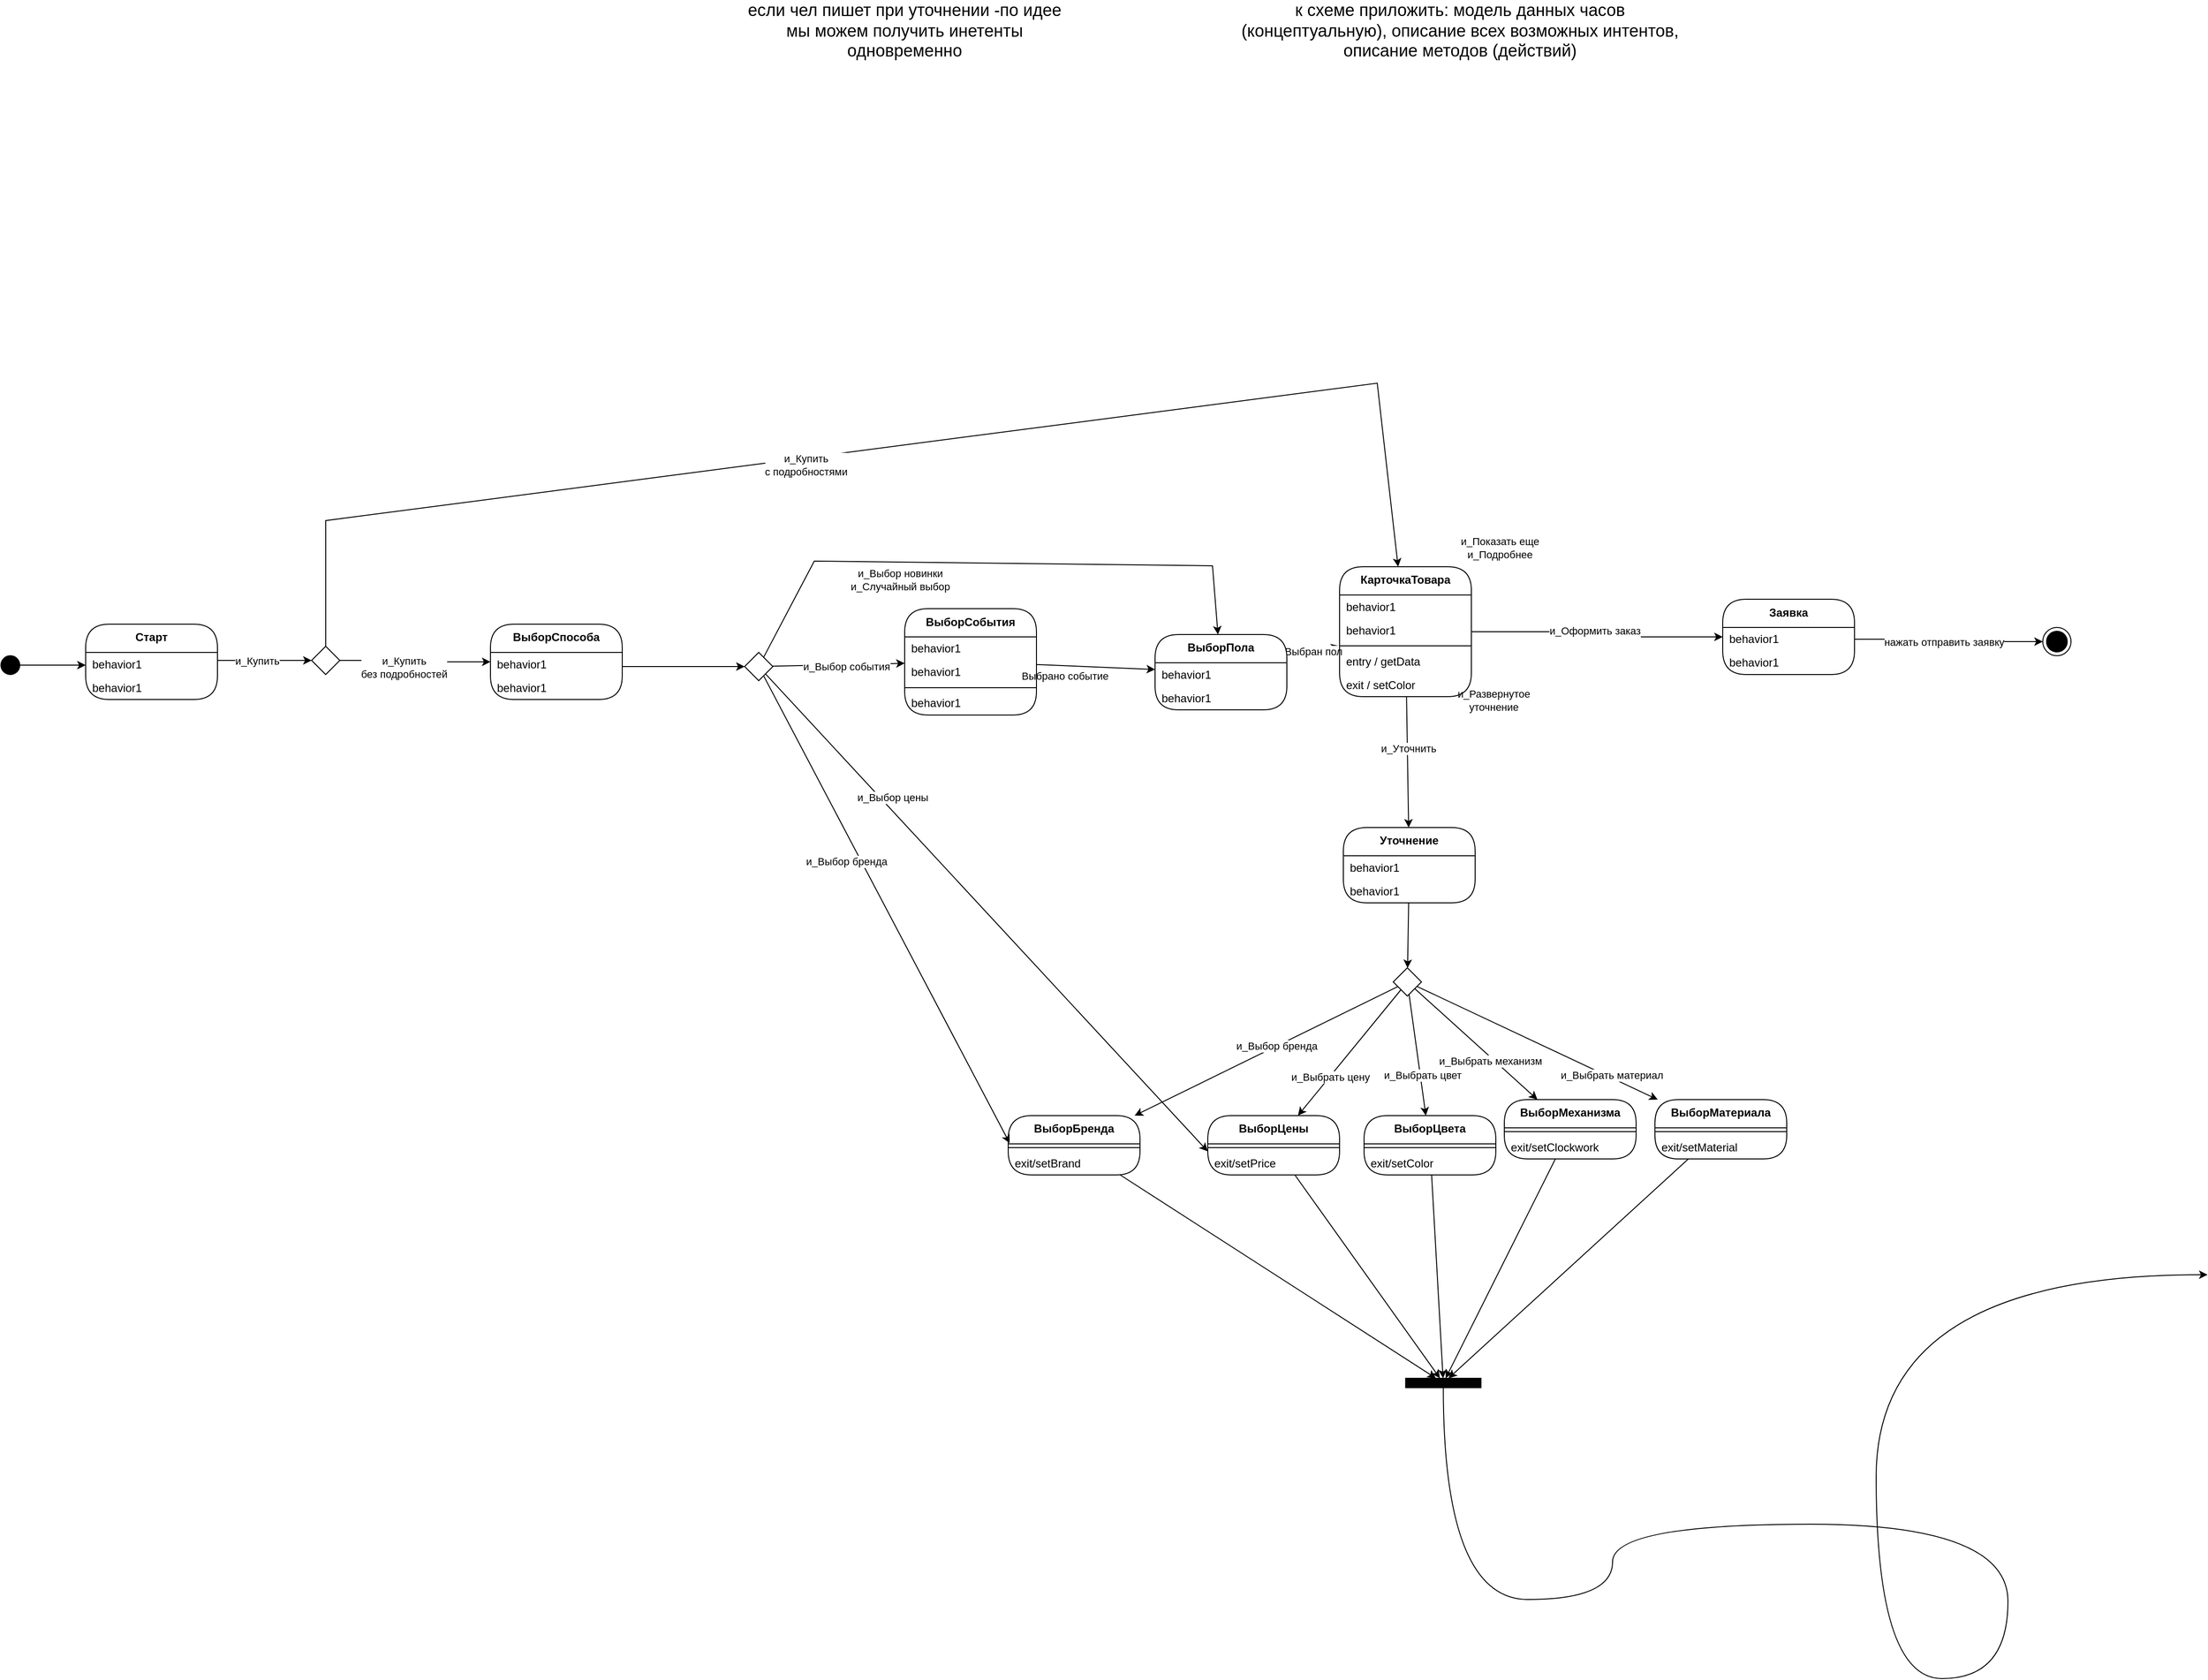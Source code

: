 <mxfile version="22.1.0" type="github" pages="2">
  <diagram name="Page-1" id="c4acf3e9-155e-7222-9cf6-157b1a14988f">
    <mxGraphModel dx="3325" dy="1811" grid="0" gridSize="10" guides="1" tooltips="1" connect="1" arrows="1" fold="1" page="0" pageScale="1" pageWidth="850" pageHeight="1100" background="none" math="0" shadow="0">
      <root>
        <mxCell id="0" />
        <mxCell id="1" parent="0" />
        <mxCell id="SWCbF4250IS1tGv3gK87-6" style="rounded=0;orthogonalLoop=1;jettySize=auto;html=1;edgeStyle=elbowEdgeStyle;elbow=vertical;" parent="1" source="T_VBmHh6CQnNHwD42FFN-5" target="FL9K62EaHGy_0KdFEDnW-7" edge="1">
          <mxGeometry relative="1" as="geometry">
            <mxPoint x="-170" y="332.5" as="sourcePoint" />
            <mxPoint x="-118.765" y="332.26" as="targetPoint" />
          </mxGeometry>
        </mxCell>
        <mxCell id="FL9K62EaHGy_0KdFEDnW-38" value="и_Купить" style="edgeLabel;html=1;align=center;verticalAlign=middle;resizable=0;points=[];" vertex="1" connectable="0" parent="SWCbF4250IS1tGv3gK87-6">
          <mxGeometry x="-0.467" relative="1" as="geometry">
            <mxPoint x="15" as="offset" />
          </mxGeometry>
        </mxCell>
        <mxCell id="T_VBmHh6CQnNHwD42FFN-5" value="&lt;b&gt;Старт&lt;/b&gt;" style="swimlane;fontStyle=0;align=center;verticalAlign=top;childLayout=stackLayout;horizontal=1;startSize=30;horizontalStack=0;resizeParent=1;resizeParentMax=0;resizeLast=0;collapsible=0;marginBottom=0;html=1;rounded=1;absoluteArcSize=1;arcSize=50;whiteSpace=wrap;" parent="1" vertex="1">
          <mxGeometry x="-790" y="520" width="140" height="80" as="geometry" />
        </mxCell>
        <mxCell id="T_VBmHh6CQnNHwD42FFN-9" value="behavior1" style="fillColor=none;strokeColor=none;align=left;verticalAlign=middle;spacingLeft=5;whiteSpace=wrap;html=1;" parent="T_VBmHh6CQnNHwD42FFN-5" vertex="1">
          <mxGeometry y="30" width="140" height="25" as="geometry" />
        </mxCell>
        <mxCell id="T_VBmHh6CQnNHwD42FFN-12" value="behavior1" style="fillColor=none;strokeColor=none;align=left;verticalAlign=middle;spacingLeft=5;whiteSpace=wrap;html=1;" parent="T_VBmHh6CQnNHwD42FFN-5" vertex="1">
          <mxGeometry y="55" width="140" height="25" as="geometry" />
        </mxCell>
        <mxCell id="FL9K62EaHGy_0KdFEDnW-3" style="edgeStyle=elbowEdgeStyle;rounded=0;orthogonalLoop=1;jettySize=auto;html=1;elbow=vertical;" edge="1" parent="1" source="FL9K62EaHGy_0KdFEDnW-1" target="T_VBmHh6CQnNHwD42FFN-5">
          <mxGeometry relative="1" as="geometry" />
        </mxCell>
        <mxCell id="FL9K62EaHGy_0KdFEDnW-1" value="" style="ellipse;whiteSpace=wrap;html=1;fillColor=#000000;" vertex="1" parent="1">
          <mxGeometry x="-880" y="553.5" width="20" height="20" as="geometry" />
        </mxCell>
        <mxCell id="FL9K62EaHGy_0KdFEDnW-7" value="" style="rhombus;whiteSpace=wrap;html=1;" vertex="1" parent="1">
          <mxGeometry x="-550" y="543.5" width="30" height="30" as="geometry" />
        </mxCell>
        <mxCell id="FL9K62EaHGy_0KdFEDnW-8" value="ВыборСпособа" style="swimlane;fontStyle=1;align=center;verticalAlign=top;childLayout=stackLayout;horizontal=1;startSize=30;horizontalStack=0;resizeParent=1;resizeParentMax=0;resizeLast=0;collapsible=0;marginBottom=0;html=1;rounded=1;absoluteArcSize=1;arcSize=50;whiteSpace=wrap;" vertex="1" parent="1">
          <mxGeometry x="-360" y="520" width="140" height="80" as="geometry" />
        </mxCell>
        <mxCell id="FL9K62EaHGy_0KdFEDnW-9" value="behavior1" style="fillColor=none;strokeColor=none;align=left;verticalAlign=middle;spacingLeft=5;whiteSpace=wrap;html=1;" vertex="1" parent="FL9K62EaHGy_0KdFEDnW-8">
          <mxGeometry y="30" width="140" height="25" as="geometry" />
        </mxCell>
        <mxCell id="FL9K62EaHGy_0KdFEDnW-10" value="behavior1" style="fillColor=none;strokeColor=none;align=left;verticalAlign=middle;spacingLeft=5;whiteSpace=wrap;html=1;" vertex="1" parent="FL9K62EaHGy_0KdFEDnW-8">
          <mxGeometry y="55" width="140" height="25" as="geometry" />
        </mxCell>
        <mxCell id="FL9K62EaHGy_0KdFEDnW-11" style="rounded=0;orthogonalLoop=1;jettySize=auto;html=1;elbow=horizontal;edgeStyle=elbowEdgeStyle;" edge="1" parent="1" source="FL9K62EaHGy_0KdFEDnW-7" target="FL9K62EaHGy_0KdFEDnW-8">
          <mxGeometry relative="1" as="geometry">
            <mxPoint x="-40" y="339.62" as="sourcePoint" />
            <mxPoint x="50" y="339.62" as="targetPoint" />
          </mxGeometry>
        </mxCell>
        <mxCell id="FL9K62EaHGy_0KdFEDnW-41" value="и_Купить&lt;br&gt;без подробностей" style="edgeLabel;html=1;align=center;verticalAlign=middle;resizable=0;points=[];" vertex="1" connectable="0" parent="FL9K62EaHGy_0KdFEDnW-11">
          <mxGeometry x="-0.509" y="-1" relative="1" as="geometry">
            <mxPoint x="28" y="6" as="offset" />
          </mxGeometry>
        </mxCell>
        <mxCell id="q2HMm7o0KwLSOO0PUDpN-3" style="rounded=0;orthogonalLoop=1;jettySize=auto;html=1;" edge="1" parent="1" source="FL9K62EaHGy_0KdFEDnW-13" target="FL9K62EaHGy_0KdFEDnW-17">
          <mxGeometry relative="1" as="geometry" />
        </mxCell>
        <mxCell id="q2HMm7o0KwLSOO0PUDpN-7" value="Выбрано событие" style="edgeLabel;html=1;align=center;verticalAlign=middle;resizable=0;points=[];" vertex="1" connectable="0" parent="q2HMm7o0KwLSOO0PUDpN-3">
          <mxGeometry x="-0.575" y="4" relative="1" as="geometry">
            <mxPoint x="3" y="15" as="offset" />
          </mxGeometry>
        </mxCell>
        <mxCell id="FL9K62EaHGy_0KdFEDnW-13" value="ВыборСобытия" style="swimlane;fontStyle=1;align=center;verticalAlign=top;childLayout=stackLayout;horizontal=1;startSize=30;horizontalStack=0;resizeParent=1;resizeParentMax=0;resizeLast=0;collapsible=0;marginBottom=0;html=1;rounded=1;absoluteArcSize=1;arcSize=50;whiteSpace=wrap;" vertex="1" parent="1">
          <mxGeometry x="80" y="503.5" width="140" height="113" as="geometry" />
        </mxCell>
        <mxCell id="FL9K62EaHGy_0KdFEDnW-14" value="behavior1" style="fillColor=none;strokeColor=none;align=left;verticalAlign=middle;spacingLeft=5;whiteSpace=wrap;html=1;" vertex="1" parent="FL9K62EaHGy_0KdFEDnW-13">
          <mxGeometry y="30" width="140" height="25" as="geometry" />
        </mxCell>
        <mxCell id="FL9K62EaHGy_0KdFEDnW-15" value="behavior1" style="fillColor=none;strokeColor=none;align=left;verticalAlign=middle;spacingLeft=5;whiteSpace=wrap;html=1;" vertex="1" parent="FL9K62EaHGy_0KdFEDnW-13">
          <mxGeometry y="55" width="140" height="25" as="geometry" />
        </mxCell>
        <mxCell id="eSUh50LeGdBLvh848-gK-1" value="" style="line;strokeWidth=1;fillColor=none;align=left;verticalAlign=middle;spacingTop=-1;spacingLeft=3;spacingRight=3;rotatable=0;labelPosition=right;points=[];portConstraint=eastwest;" vertex="1" parent="FL9K62EaHGy_0KdFEDnW-13">
          <mxGeometry y="80" width="140" height="8" as="geometry" />
        </mxCell>
        <mxCell id="eSUh50LeGdBLvh848-gK-2" value="behavior1" style="fillColor=none;strokeColor=none;align=left;verticalAlign=middle;spacingLeft=5;whiteSpace=wrap;html=1;" vertex="1" parent="FL9K62EaHGy_0KdFEDnW-13">
          <mxGeometry y="88" width="140" height="25" as="geometry" />
        </mxCell>
        <mxCell id="FL9K62EaHGy_0KdFEDnW-58" style="rounded=0;orthogonalLoop=1;jettySize=auto;html=1;" edge="1" parent="1" source="FL9K62EaHGy_0KdFEDnW-17" target="FL9K62EaHGy_0KdFEDnW-20">
          <mxGeometry relative="1" as="geometry" />
        </mxCell>
        <mxCell id="ffJ6PwLNoABF6Ka8uKUp-25" value="Выбран пол" style="edgeLabel;html=1;align=center;verticalAlign=middle;resizable=0;points=[];" vertex="1" connectable="0" parent="FL9K62EaHGy_0KdFEDnW-58">
          <mxGeometry y="1" relative="1" as="geometry">
            <mxPoint as="offset" />
          </mxGeometry>
        </mxCell>
        <mxCell id="FL9K62EaHGy_0KdFEDnW-17" value="ВыборПола" style="swimlane;fontStyle=1;align=center;verticalAlign=top;childLayout=stackLayout;horizontal=1;startSize=30;horizontalStack=0;resizeParent=1;resizeParentMax=0;resizeLast=0;collapsible=0;marginBottom=0;html=1;rounded=1;absoluteArcSize=1;arcSize=50;whiteSpace=wrap;" vertex="1" parent="1">
          <mxGeometry x="346" y="531" width="140" height="80" as="geometry" />
        </mxCell>
        <mxCell id="FL9K62EaHGy_0KdFEDnW-18" value="behavior1" style="fillColor=none;strokeColor=none;align=left;verticalAlign=middle;spacingLeft=5;whiteSpace=wrap;html=1;" vertex="1" parent="FL9K62EaHGy_0KdFEDnW-17">
          <mxGeometry y="30" width="140" height="25" as="geometry" />
        </mxCell>
        <mxCell id="FL9K62EaHGy_0KdFEDnW-19" value="behavior1" style="fillColor=none;strokeColor=none;align=left;verticalAlign=middle;spacingLeft=5;whiteSpace=wrap;html=1;" vertex="1" parent="FL9K62EaHGy_0KdFEDnW-17">
          <mxGeometry y="55" width="140" height="25" as="geometry" />
        </mxCell>
        <mxCell id="FL9K62EaHGy_0KdFEDnW-61" style="edgeStyle=orthogonalEdgeStyle;rounded=0;orthogonalLoop=1;jettySize=auto;html=1;" edge="1" parent="1" source="FL9K62EaHGy_0KdFEDnW-20" target="FL9K62EaHGy_0KdFEDnW-23">
          <mxGeometry relative="1" as="geometry" />
        </mxCell>
        <mxCell id="q2HMm7o0KwLSOO0PUDpN-8" value="и_Оформить заказ" style="edgeLabel;html=1;align=center;verticalAlign=middle;resizable=0;points=[];" vertex="1" connectable="0" parent="FL9K62EaHGy_0KdFEDnW-61">
          <mxGeometry x="-0.04" y="1" relative="1" as="geometry">
            <mxPoint as="offset" />
          </mxGeometry>
        </mxCell>
        <mxCell id="FL9K62EaHGy_0KdFEDnW-62" style="rounded=0;orthogonalLoop=1;jettySize=auto;html=1;" edge="1" parent="1" source="FL9K62EaHGy_0KdFEDnW-20" target="FL9K62EaHGy_0KdFEDnW-26">
          <mxGeometry relative="1" as="geometry" />
        </mxCell>
        <mxCell id="FL9K62EaHGy_0KdFEDnW-63" value="и_Уточнить" style="edgeLabel;html=1;align=center;verticalAlign=middle;resizable=0;points=[];" vertex="1" connectable="0" parent="FL9K62EaHGy_0KdFEDnW-62">
          <mxGeometry x="-0.209" y="1" relative="1" as="geometry">
            <mxPoint as="offset" />
          </mxGeometry>
        </mxCell>
        <mxCell id="FL9K62EaHGy_0KdFEDnW-23" value="Заявка" style="swimlane;fontStyle=1;align=center;verticalAlign=top;childLayout=stackLayout;horizontal=1;startSize=30;horizontalStack=0;resizeParent=1;resizeParentMax=0;resizeLast=0;collapsible=0;marginBottom=0;html=1;rounded=1;absoluteArcSize=1;arcSize=50;whiteSpace=wrap;" vertex="1" parent="1">
          <mxGeometry x="949" y="493.5" width="140" height="80" as="geometry" />
        </mxCell>
        <mxCell id="FL9K62EaHGy_0KdFEDnW-24" value="behavior1" style="fillColor=none;strokeColor=none;align=left;verticalAlign=middle;spacingLeft=5;whiteSpace=wrap;html=1;" vertex="1" parent="FL9K62EaHGy_0KdFEDnW-23">
          <mxGeometry y="30" width="140" height="25" as="geometry" />
        </mxCell>
        <mxCell id="FL9K62EaHGy_0KdFEDnW-25" value="behavior1" style="fillColor=none;strokeColor=none;align=left;verticalAlign=middle;spacingLeft=5;whiteSpace=wrap;html=1;" vertex="1" parent="FL9K62EaHGy_0KdFEDnW-23">
          <mxGeometry y="55" width="140" height="25" as="geometry" />
        </mxCell>
        <mxCell id="FL9K62EaHGy_0KdFEDnW-68" style="rounded=0;orthogonalLoop=1;jettySize=auto;html=1;" edge="1" parent="1" source="FL9K62EaHGy_0KdFEDnW-26" target="FL9K62EaHGy_0KdFEDnW-67">
          <mxGeometry relative="1" as="geometry" />
        </mxCell>
        <mxCell id="q2HMm7o0KwLSOO0PUDpN-14" style="rounded=0;orthogonalLoop=1;jettySize=auto;html=1;" edge="1" parent="1" source="FL9K62EaHGy_0KdFEDnW-30" target="ffJ6PwLNoABF6Ka8uKUp-5">
          <mxGeometry relative="1" as="geometry" />
        </mxCell>
        <mxCell id="FL9K62EaHGy_0KdFEDnW-30" value="ВыборБренда" style="swimlane;fontStyle=1;align=center;verticalAlign=top;childLayout=stackLayout;horizontal=1;startSize=30;horizontalStack=0;resizeParent=1;resizeParentMax=0;resizeLast=0;collapsible=0;marginBottom=0;html=1;rounded=1;absoluteArcSize=1;arcSize=50;whiteSpace=wrap;" vertex="1" parent="1">
          <mxGeometry x="190" y="1042" width="140" height="63" as="geometry" />
        </mxCell>
        <mxCell id="ffJ6PwLNoABF6Ka8uKUp-10" value="" style="line;strokeWidth=1;fillColor=none;align=left;verticalAlign=middle;spacingTop=-1;spacingLeft=3;spacingRight=3;rotatable=0;labelPosition=right;points=[];portConstraint=eastwest;" vertex="1" parent="FL9K62EaHGy_0KdFEDnW-30">
          <mxGeometry y="30" width="140" height="8" as="geometry" />
        </mxCell>
        <mxCell id="ffJ6PwLNoABF6Ka8uKUp-11" value="exit/setBrand" style="fillColor=none;strokeColor=none;align=left;verticalAlign=middle;spacingLeft=5;whiteSpace=wrap;html=1;" vertex="1" parent="FL9K62EaHGy_0KdFEDnW-30">
          <mxGeometry y="38" width="140" height="25" as="geometry" />
        </mxCell>
        <mxCell id="FL9K62EaHGy_0KdFEDnW-35" value="ВыборМеханизма" style="swimlane;fontStyle=1;align=center;verticalAlign=top;childLayout=stackLayout;horizontal=1;startSize=30;horizontalStack=0;resizeParent=1;resizeParentMax=0;resizeLast=0;collapsible=0;marginBottom=0;html=1;rounded=1;absoluteArcSize=1;arcSize=50;whiteSpace=wrap;" vertex="1" parent="1">
          <mxGeometry x="717" y="1025" width="140" height="63" as="geometry" />
        </mxCell>
        <mxCell id="ffJ6PwLNoABF6Ka8uKUp-16" value="" style="line;strokeWidth=1;fillColor=none;align=left;verticalAlign=middle;spacingTop=-1;spacingLeft=3;spacingRight=3;rotatable=0;labelPosition=right;points=[];portConstraint=eastwest;" vertex="1" parent="FL9K62EaHGy_0KdFEDnW-35">
          <mxGeometry y="30" width="140" height="8" as="geometry" />
        </mxCell>
        <mxCell id="ffJ6PwLNoABF6Ka8uKUp-17" value="exit/setСlockwork" style="fillColor=none;strokeColor=none;align=left;verticalAlign=middle;spacingLeft=5;whiteSpace=wrap;html=1;" vertex="1" parent="FL9K62EaHGy_0KdFEDnW-35">
          <mxGeometry y="38" width="140" height="25" as="geometry" />
        </mxCell>
        <mxCell id="FL9K62EaHGy_0KdFEDnW-36" value="ВыборМатериала" style="swimlane;fontStyle=1;align=center;verticalAlign=top;childLayout=stackLayout;horizontal=1;startSize=30;horizontalStack=0;resizeParent=1;resizeParentMax=0;resizeLast=0;collapsible=0;marginBottom=0;html=1;rounded=1;absoluteArcSize=1;arcSize=50;whiteSpace=wrap;" vertex="1" parent="1">
          <mxGeometry x="877" y="1025" width="140" height="63" as="geometry" />
        </mxCell>
        <mxCell id="ffJ6PwLNoABF6Ka8uKUp-18" value="" style="line;strokeWidth=1;fillColor=none;align=left;verticalAlign=middle;spacingTop=-1;spacingLeft=3;spacingRight=3;rotatable=0;labelPosition=right;points=[];portConstraint=eastwest;" vertex="1" parent="FL9K62EaHGy_0KdFEDnW-36">
          <mxGeometry y="30" width="140" height="8" as="geometry" />
        </mxCell>
        <mxCell id="ffJ6PwLNoABF6Ka8uKUp-19" value="exit/setMaterial" style="fillColor=none;strokeColor=none;align=left;verticalAlign=middle;spacingLeft=5;whiteSpace=wrap;html=1;" vertex="1" parent="FL9K62EaHGy_0KdFEDnW-36">
          <mxGeometry y="38" width="140" height="25" as="geometry" />
        </mxCell>
        <mxCell id="FL9K62EaHGy_0KdFEDnW-39" style="rounded=0;orthogonalLoop=1;jettySize=auto;html=1;elbow=vertical;" edge="1" parent="1" source="FL9K62EaHGy_0KdFEDnW-7" target="FL9K62EaHGy_0KdFEDnW-20">
          <mxGeometry relative="1" as="geometry">
            <mxPoint x="20" y="430" as="sourcePoint" />
            <mxPoint x="20" y="470" as="targetPoint" />
            <Array as="points">
              <mxPoint x="-535" y="410" />
              <mxPoint x="582" y="264" />
            </Array>
          </mxGeometry>
        </mxCell>
        <mxCell id="FL9K62EaHGy_0KdFEDnW-40" value="и_Купить&lt;br&gt;с подробностями" style="edgeLabel;html=1;align=center;verticalAlign=middle;resizable=0;points=[];" vertex="1" connectable="0" parent="FL9K62EaHGy_0KdFEDnW-39">
          <mxGeometry x="-0.162" y="1" relative="1" as="geometry">
            <mxPoint x="37" y="3" as="offset" />
          </mxGeometry>
        </mxCell>
        <mxCell id="FL9K62EaHGy_0KdFEDnW-42" style="edgeStyle=elbowEdgeStyle;rounded=0;orthogonalLoop=1;jettySize=auto;html=1;elbow=vertical;" edge="1" parent="1" source="FL9K62EaHGy_0KdFEDnW-8" target="FL9K62EaHGy_0KdFEDnW-46">
          <mxGeometry relative="1" as="geometry">
            <mxPoint x="9.34" y="643.86" as="targetPoint" />
          </mxGeometry>
        </mxCell>
        <mxCell id="FL9K62EaHGy_0KdFEDnW-46" value="" style="rhombus;whiteSpace=wrap;html=1;" vertex="1" parent="1">
          <mxGeometry x="-90" y="550" width="30" height="30" as="geometry" />
        </mxCell>
        <mxCell id="FL9K62EaHGy_0KdFEDnW-47" style="rounded=0;orthogonalLoop=1;jettySize=auto;html=1;elbow=horizontal;" edge="1" parent="1" source="FL9K62EaHGy_0KdFEDnW-46" target="FL9K62EaHGy_0KdFEDnW-13">
          <mxGeometry relative="1" as="geometry">
            <mxPoint x="305" y="482.03" as="sourcePoint" />
            <mxPoint x="305" y="470.003" as="targetPoint" />
          </mxGeometry>
        </mxCell>
        <mxCell id="FL9K62EaHGy_0KdFEDnW-48" value="и_Выбор события" style="edgeLabel;html=1;align=center;verticalAlign=middle;resizable=0;points=[];" vertex="1" connectable="0" parent="FL9K62EaHGy_0KdFEDnW-47">
          <mxGeometry x="-0.509" y="-1" relative="1" as="geometry">
            <mxPoint x="44" as="offset" />
          </mxGeometry>
        </mxCell>
        <mxCell id="FL9K62EaHGy_0KdFEDnW-51" style="rounded=0;orthogonalLoop=1;jettySize=auto;html=1;elbow=horizontal;entryX=0.011;entryY=-0.096;entryDx=0;entryDy=0;entryPerimeter=0;" edge="1" parent="1" source="FL9K62EaHGy_0KdFEDnW-46" target="ffJ6PwLNoABF6Ka8uKUp-10">
          <mxGeometry relative="1" as="geometry">
            <mxPoint x="10" y="660" as="sourcePoint" />
            <mxPoint x="-110" y="810" as="targetPoint" />
          </mxGeometry>
        </mxCell>
        <mxCell id="FL9K62EaHGy_0KdFEDnW-52" value="и_Выбор бренда" style="edgeLabel;html=1;align=center;verticalAlign=middle;resizable=0;points=[];" vertex="1" connectable="0" parent="FL9K62EaHGy_0KdFEDnW-51">
          <mxGeometry x="-0.509" y="-1" relative="1" as="geometry">
            <mxPoint x="24" y="75" as="offset" />
          </mxGeometry>
        </mxCell>
        <mxCell id="FL9K62EaHGy_0KdFEDnW-53" style="rounded=0;orthogonalLoop=1;jettySize=auto;html=1;elbow=horizontal;entryX=0;entryY=0;entryDx=0;entryDy=0;" edge="1" parent="1" source="FL9K62EaHGy_0KdFEDnW-46" target="ffJ6PwLNoABF6Ka8uKUp-15">
          <mxGeometry relative="1" as="geometry">
            <mxPoint x="111" y="614.5" as="sourcePoint" />
            <mxPoint x="160" y="820" as="targetPoint" />
          </mxGeometry>
        </mxCell>
        <mxCell id="FL9K62EaHGy_0KdFEDnW-54" value="и_Выбор цены" style="edgeLabel;html=1;align=center;verticalAlign=middle;resizable=0;points=[];" vertex="1" connectable="0" parent="FL9K62EaHGy_0KdFEDnW-53">
          <mxGeometry x="-0.509" y="-1" relative="1" as="geometry">
            <mxPoint x="20" y="6" as="offset" />
          </mxGeometry>
        </mxCell>
        <mxCell id="FL9K62EaHGy_0KdFEDnW-55" style="rounded=0;orthogonalLoop=1;jettySize=auto;html=1;elbow=horizontal;" edge="1" parent="1" source="FL9K62EaHGy_0KdFEDnW-46" target="FL9K62EaHGy_0KdFEDnW-17">
          <mxGeometry relative="1" as="geometry">
            <mxPoint x="121" y="624.5" as="sourcePoint" />
            <mxPoint x="-90" y="860" as="targetPoint" />
            <Array as="points">
              <mxPoint x="-16" y="453" />
              <mxPoint x="407" y="458" />
            </Array>
          </mxGeometry>
        </mxCell>
        <mxCell id="FL9K62EaHGy_0KdFEDnW-56" value="и_Выбор новинки&lt;br&gt;и_Случайный выбор" style="edgeLabel;html=1;align=center;verticalAlign=middle;resizable=0;points=[];" vertex="1" connectable="0" parent="FL9K62EaHGy_0KdFEDnW-55">
          <mxGeometry x="-0.509" y="-1" relative="1" as="geometry">
            <mxPoint x="56" y="18" as="offset" />
          </mxGeometry>
        </mxCell>
        <mxCell id="FL9K62EaHGy_0KdFEDnW-65" value="если чел пишет при уточнении -по идее мы можем получить инетенты одновременно" style="text;html=1;strokeColor=none;fillColor=none;align=center;verticalAlign=middle;whiteSpace=wrap;rounded=0;fontSize=18;" vertex="1" parent="1">
          <mxGeometry x="-90" y="-110" width="340" as="geometry" />
        </mxCell>
        <mxCell id="FL9K62EaHGy_0KdFEDnW-69" style="rounded=0;orthogonalLoop=1;jettySize=auto;html=1;" edge="1" parent="1" source="FL9K62EaHGy_0KdFEDnW-67" target="FL9K62EaHGy_0KdFEDnW-37">
          <mxGeometry relative="1" as="geometry">
            <mxPoint x="480.0" y="1020" as="targetPoint" />
          </mxGeometry>
        </mxCell>
        <mxCell id="q2HMm7o0KwLSOO0PUDpN-31" value="и_Выбрать цену" style="edgeLabel;html=1;align=center;verticalAlign=middle;resizable=0;points=[];" vertex="1" connectable="0" parent="FL9K62EaHGy_0KdFEDnW-69">
          <mxGeometry x="0.381" relative="1" as="geometry">
            <mxPoint as="offset" />
          </mxGeometry>
        </mxCell>
        <mxCell id="FL9K62EaHGy_0KdFEDnW-70" style="rounded=0;orthogonalLoop=1;jettySize=auto;html=1;" edge="1" parent="1" source="FL9K62EaHGy_0KdFEDnW-67" target="FL9K62EaHGy_0KdFEDnW-30">
          <mxGeometry relative="1" as="geometry">
            <mxPoint x="491.2" y="940.667" as="targetPoint" />
          </mxGeometry>
        </mxCell>
        <mxCell id="q2HMm7o0KwLSOO0PUDpN-10" value="и_Выбор бренда" style="edgeLabel;html=1;align=center;verticalAlign=middle;resizable=0;points=[];" vertex="1" connectable="0" parent="FL9K62EaHGy_0KdFEDnW-70">
          <mxGeometry x="-0.077" relative="1" as="geometry">
            <mxPoint as="offset" />
          </mxGeometry>
        </mxCell>
        <mxCell id="FL9K62EaHGy_0KdFEDnW-72" style="rounded=0;orthogonalLoop=1;jettySize=auto;html=1;" edge="1" parent="1" source="FL9K62EaHGy_0KdFEDnW-67" target="FL9K62EaHGy_0KdFEDnW-35">
          <mxGeometry relative="1" as="geometry" />
        </mxCell>
        <mxCell id="q2HMm7o0KwLSOO0PUDpN-33" value="и_Выбрать механизм" style="edgeLabel;html=1;align=center;verticalAlign=middle;resizable=0;points=[];" vertex="1" connectable="0" parent="FL9K62EaHGy_0KdFEDnW-72">
          <mxGeometry x="0.255" y="-3" relative="1" as="geometry">
            <mxPoint as="offset" />
          </mxGeometry>
        </mxCell>
        <mxCell id="FL9K62EaHGy_0KdFEDnW-73" style="rounded=0;orthogonalLoop=1;jettySize=auto;html=1;" edge="1" parent="1" source="FL9K62EaHGy_0KdFEDnW-67" target="FL9K62EaHGy_0KdFEDnW-36">
          <mxGeometry relative="1" as="geometry" />
        </mxCell>
        <mxCell id="q2HMm7o0KwLSOO0PUDpN-34" value="и_Выбрать материал" style="edgeLabel;html=1;align=center;verticalAlign=middle;resizable=0;points=[];" vertex="1" connectable="0" parent="FL9K62EaHGy_0KdFEDnW-73">
          <mxGeometry x="0.605" y="3" relative="1" as="geometry">
            <mxPoint as="offset" />
          </mxGeometry>
        </mxCell>
        <mxCell id="FL9K62EaHGy_0KdFEDnW-67" value="" style="rhombus;whiteSpace=wrap;html=1;" vertex="1" parent="1">
          <mxGeometry x="599" y="885" width="30" height="30" as="geometry" />
        </mxCell>
        <mxCell id="ffJ6PwLNoABF6Ka8uKUp-21" style="rounded=0;orthogonalLoop=1;jettySize=auto;html=1;edgeStyle=orthogonalEdgeStyle;exitX=1;exitY=0.5;exitDx=0;exitDy=0;curved=1;" edge="1" parent="1" source="ffJ6PwLNoABF6Ka8uKUp-5">
          <mxGeometry relative="1" as="geometry">
            <mxPoint x="1464" y="1211" as="targetPoint" />
            <Array as="points">
              <mxPoint x="652" y="1556" />
              <mxPoint x="832" y="1556" />
              <mxPoint x="832" y="1476" />
              <mxPoint x="1252" y="1476" />
              <mxPoint x="1252" y="1640" />
              <mxPoint x="1112" y="1640" />
              <mxPoint x="1112" y="1211" />
            </Array>
          </mxGeometry>
        </mxCell>
        <mxCell id="ffJ6PwLNoABF6Ka8uKUp-5" value="" style="rounded=0;whiteSpace=wrap;html=1;fillColor=#030303;rotation=90;" vertex="1" parent="1">
          <mxGeometry x="647.2" y="1286" width="10" height="80" as="geometry" />
        </mxCell>
        <mxCell id="ffJ6PwLNoABF6Ka8uKUp-26" value="к схеме приложить: модель данных часов (концептуальную), описание всех возможных интентов, описание методов (действий)" style="text;html=1;strokeColor=none;fillColor=none;align=center;verticalAlign=middle;whiteSpace=wrap;rounded=0;fontSize=18;" vertex="1" parent="1">
          <mxGeometry x="430" y="-130" width="480" height="40" as="geometry" />
        </mxCell>
        <mxCell id="q2HMm7o0KwLSOO0PUDpN-1" value="" style="rounded=0;orthogonalLoop=1;jettySize=auto;html=1;" edge="1" parent="1" source="FL9K62EaHGy_0KdFEDnW-67" target="FL9K62EaHGy_0KdFEDnW-34">
          <mxGeometry relative="1" as="geometry">
            <mxPoint x="616.2" y="954" as="sourcePoint" />
            <mxPoint x="616.2" y="1121" as="targetPoint" />
          </mxGeometry>
        </mxCell>
        <mxCell id="q2HMm7o0KwLSOO0PUDpN-32" value="и_Выбрать цвет" style="edgeLabel;html=1;align=center;verticalAlign=middle;resizable=0;points=[];" vertex="1" connectable="0" parent="q2HMm7o0KwLSOO0PUDpN-1">
          <mxGeometry x="0.339" y="2" relative="1" as="geometry">
            <mxPoint as="offset" />
          </mxGeometry>
        </mxCell>
        <mxCell id="FL9K62EaHGy_0KdFEDnW-34" value="ВыборЦвета" style="swimlane;fontStyle=1;align=center;verticalAlign=top;childLayout=stackLayout;horizontal=1;startSize=30;horizontalStack=0;resizeParent=1;resizeParentMax=0;resizeLast=0;collapsible=0;marginBottom=0;html=1;rounded=1;absoluteArcSize=1;arcSize=50;whiteSpace=wrap;" vertex="1" parent="1">
          <mxGeometry x="568" y="1042" width="140" height="63" as="geometry" />
        </mxCell>
        <mxCell id="ffJ6PwLNoABF6Ka8uKUp-12" value="" style="line;strokeWidth=1;fillColor=none;align=left;verticalAlign=middle;spacingTop=-1;spacingLeft=3;spacingRight=3;rotatable=0;labelPosition=right;points=[];portConstraint=eastwest;" vertex="1" parent="FL9K62EaHGy_0KdFEDnW-34">
          <mxGeometry y="30" width="140" height="8" as="geometry" />
        </mxCell>
        <mxCell id="ffJ6PwLNoABF6Ka8uKUp-13" value="exit/setСolor" style="fillColor=none;strokeColor=none;align=left;verticalAlign=middle;spacingLeft=5;whiteSpace=wrap;html=1;" vertex="1" parent="FL9K62EaHGy_0KdFEDnW-34">
          <mxGeometry y="38" width="140" height="25" as="geometry" />
        </mxCell>
        <mxCell id="q2HMm7o0KwLSOO0PUDpN-15" style="rounded=0;orthogonalLoop=1;jettySize=auto;html=1;" edge="1" parent="1" source="FL9K62EaHGy_0KdFEDnW-37" target="ffJ6PwLNoABF6Ka8uKUp-5">
          <mxGeometry relative="1" as="geometry" />
        </mxCell>
        <mxCell id="FL9K62EaHGy_0KdFEDnW-37" value="ВыборЦены" style="swimlane;fontStyle=1;align=center;verticalAlign=top;childLayout=stackLayout;horizontal=1;startSize=30;horizontalStack=0;resizeParent=1;resizeParentMax=0;resizeLast=0;collapsible=0;marginBottom=0;html=1;rounded=1;absoluteArcSize=1;arcSize=50;whiteSpace=wrap;" vertex="1" parent="1">
          <mxGeometry x="402" y="1042" width="140" height="63" as="geometry" />
        </mxCell>
        <mxCell id="ffJ6PwLNoABF6Ka8uKUp-14" value="" style="line;strokeWidth=1;fillColor=none;align=left;verticalAlign=middle;spacingTop=-1;spacingLeft=3;spacingRight=3;rotatable=0;labelPosition=right;points=[];portConstraint=eastwest;" vertex="1" parent="FL9K62EaHGy_0KdFEDnW-37">
          <mxGeometry y="30" width="140" height="8" as="geometry" />
        </mxCell>
        <mxCell id="ffJ6PwLNoABF6Ka8uKUp-15" value="exit/setPrice" style="fillColor=none;strokeColor=none;align=left;verticalAlign=middle;spacingLeft=5;whiteSpace=wrap;html=1;" vertex="1" parent="FL9K62EaHGy_0KdFEDnW-37">
          <mxGeometry y="38" width="140" height="25" as="geometry" />
        </mxCell>
        <mxCell id="q2HMm7o0KwLSOO0PUDpN-5" value="" style="group" vertex="1" connectable="0" parent="1">
          <mxGeometry x="542" y="439.002" width="169.995" height="157.998" as="geometry" />
        </mxCell>
        <mxCell id="FL9K62EaHGy_0KdFEDnW-20" value="КарточкаТовара" style="swimlane;fontStyle=1;align=center;verticalAlign=top;childLayout=stackLayout;horizontal=1;startSize=30;horizontalStack=0;resizeParent=1;resizeParentMax=0;resizeLast=0;collapsible=0;marginBottom=0;html=1;rounded=1;absoluteArcSize=1;arcSize=50;whiteSpace=wrap;" vertex="1" parent="q2HMm7o0KwLSOO0PUDpN-5">
          <mxGeometry y="19.998" width="140" height="138" as="geometry" />
        </mxCell>
        <mxCell id="FL9K62EaHGy_0KdFEDnW-21" value="behavior1" style="fillColor=none;strokeColor=none;align=left;verticalAlign=middle;spacingLeft=5;whiteSpace=wrap;html=1;" vertex="1" parent="FL9K62EaHGy_0KdFEDnW-20">
          <mxGeometry y="30" width="140" height="25" as="geometry" />
        </mxCell>
        <mxCell id="FL9K62EaHGy_0KdFEDnW-22" value="behavior1" style="fillColor=none;strokeColor=none;align=left;verticalAlign=middle;spacingLeft=5;whiteSpace=wrap;html=1;" vertex="1" parent="FL9K62EaHGy_0KdFEDnW-20">
          <mxGeometry y="55" width="140" height="25" as="geometry" />
        </mxCell>
        <mxCell id="ffJ6PwLNoABF6Ka8uKUp-27" value="" style="line;strokeWidth=1;fillColor=none;align=left;verticalAlign=middle;spacingTop=-1;spacingLeft=3;spacingRight=3;rotatable=0;labelPosition=right;points=[];portConstraint=eastwest;" vertex="1" parent="FL9K62EaHGy_0KdFEDnW-20">
          <mxGeometry y="80" width="140" height="8" as="geometry" />
        </mxCell>
        <mxCell id="ffJ6PwLNoABF6Ka8uKUp-29" value="entry / getData" style="fillColor=none;strokeColor=none;align=left;verticalAlign=middle;spacingLeft=5;whiteSpace=wrap;html=1;" vertex="1" parent="FL9K62EaHGy_0KdFEDnW-20">
          <mxGeometry y="88" width="140" height="25" as="geometry" />
        </mxCell>
        <mxCell id="ffJ6PwLNoABF6Ka8uKUp-28" value="exit / setСolor" style="fillColor=none;strokeColor=none;align=left;verticalAlign=middle;spacingLeft=5;whiteSpace=wrap;html=1;" vertex="1" parent="FL9K62EaHGy_0KdFEDnW-20">
          <mxGeometry y="113" width="140" height="25" as="geometry" />
        </mxCell>
        <mxCell id="q2HMm7o0KwLSOO0PUDpN-4" value="и_Показать еще&lt;br&gt;и_Подробнее" style="edgeLabel;html=1;align=center;verticalAlign=middle;resizable=0;points=[];" vertex="1" connectable="0" parent="q2HMm7o0KwLSOO0PUDpN-5">
          <mxGeometry x="169.995" as="geometry" />
        </mxCell>
        <mxCell id="q2HMm7o0KwLSOO0PUDpN-13" value="" style="group" vertex="1" connectable="0" parent="1">
          <mxGeometry x="535" y="580" width="230" height="120" as="geometry" />
        </mxCell>
        <mxCell id="FL9K62EaHGy_0KdFEDnW-26" value="Уточнение" style="swimlane;fontStyle=1;align=center;verticalAlign=top;childLayout=stackLayout;horizontal=1;startSize=30;horizontalStack=0;resizeParent=1;resizeParentMax=0;resizeLast=0;collapsible=0;marginBottom=0;html=1;rounded=1;absoluteArcSize=1;arcSize=50;whiteSpace=wrap;" vertex="1" parent="q2HMm7o0KwLSOO0PUDpN-13">
          <mxGeometry x="11" y="156" width="140" height="80" as="geometry" />
        </mxCell>
        <mxCell id="FL9K62EaHGy_0KdFEDnW-27" value="behavior1" style="fillColor=none;strokeColor=none;align=left;verticalAlign=middle;spacingLeft=5;whiteSpace=wrap;html=1;" vertex="1" parent="FL9K62EaHGy_0KdFEDnW-26">
          <mxGeometry y="30" width="140" height="25" as="geometry" />
        </mxCell>
        <mxCell id="FL9K62EaHGy_0KdFEDnW-28" value="behavior1" style="fillColor=none;strokeColor=none;align=left;verticalAlign=middle;spacingLeft=5;whiteSpace=wrap;html=1;" vertex="1" parent="FL9K62EaHGy_0KdFEDnW-26">
          <mxGeometry y="55" width="140" height="25" as="geometry" />
        </mxCell>
        <mxCell id="q2HMm7o0KwLSOO0PUDpN-12" value="&lt;div style=&quot;text-align: center;&quot;&gt;&lt;span style=&quot;font-size: 11px;&quot;&gt;и_Развернутое уточнение&lt;/span&gt;&lt;/div&gt;" style="text;whiteSpace=wrap;html=1;" vertex="1" parent="q2HMm7o0KwLSOO0PUDpN-13">
          <mxGeometry x="110" width="120" height="50" as="geometry" />
        </mxCell>
        <mxCell id="q2HMm7o0KwLSOO0PUDpN-16" style="rounded=0;orthogonalLoop=1;jettySize=auto;html=1;" edge="1" parent="1" source="FL9K62EaHGy_0KdFEDnW-34" target="ffJ6PwLNoABF6Ka8uKUp-5">
          <mxGeometry relative="1" as="geometry">
            <mxPoint x="534.2" y="1239" as="sourcePoint" />
            <mxPoint x="703.2" y="1481" as="targetPoint" />
          </mxGeometry>
        </mxCell>
        <mxCell id="q2HMm7o0KwLSOO0PUDpN-17" style="rounded=0;orthogonalLoop=1;jettySize=auto;html=1;" edge="1" parent="1" source="FL9K62EaHGy_0KdFEDnW-36" target="ffJ6PwLNoABF6Ka8uKUp-5">
          <mxGeometry relative="1" as="geometry">
            <mxPoint x="544.2" y="1249" as="sourcePoint" />
            <mxPoint x="713.2" y="1491" as="targetPoint" />
          </mxGeometry>
        </mxCell>
        <mxCell id="q2HMm7o0KwLSOO0PUDpN-18" style="rounded=0;orthogonalLoop=1;jettySize=auto;html=1;" edge="1" parent="1" source="FL9K62EaHGy_0KdFEDnW-35" target="ffJ6PwLNoABF6Ka8uKUp-5">
          <mxGeometry relative="1" as="geometry">
            <mxPoint x="747.2" y="1239" as="sourcePoint" />
            <mxPoint x="708.2" y="1481" as="targetPoint" />
          </mxGeometry>
        </mxCell>
        <mxCell id="q2HMm7o0KwLSOO0PUDpN-26" value="" style="ellipse;html=1;shape=endState;fillColor=strokeColor;" vertex="1" parent="1">
          <mxGeometry x="1289" y="523.5" width="30" height="30" as="geometry" />
        </mxCell>
        <mxCell id="q2HMm7o0KwLSOO0PUDpN-27" style="edgeStyle=orthogonalEdgeStyle;rounded=0;orthogonalLoop=1;jettySize=auto;html=1;" edge="1" parent="1" source="FL9K62EaHGy_0KdFEDnW-24" target="q2HMm7o0KwLSOO0PUDpN-26">
          <mxGeometry relative="1" as="geometry" />
        </mxCell>
        <mxCell id="q2HMm7o0KwLSOO0PUDpN-28" value="нажать отправить заявку" style="edgeLabel;html=1;align=center;verticalAlign=middle;resizable=0;points=[];" vertex="1" connectable="0" parent="q2HMm7o0KwLSOO0PUDpN-27">
          <mxGeometry x="0.076" relative="1" as="geometry">
            <mxPoint x="-12" as="offset" />
          </mxGeometry>
        </mxCell>
      </root>
    </mxGraphModel>
  </diagram>
  <diagram id="NRU9Yulu_dXbEhS77t4e" name="Page-2">
    <mxGraphModel dx="2361" dy="1019" grid="1" gridSize="10" guides="1" tooltips="1" connect="1" arrows="1" fold="1" page="1" pageScale="1" pageWidth="827" pageHeight="1169" math="0" shadow="0">
      <root>
        <mxCell id="0" />
        <mxCell id="1" parent="0" />
        <mxCell id="oPtB8-bLimxsmcsgXv5w-1" value="State1" style="shape=folder;align=center;verticalAlign=middle;fontStyle=0;tabWidth=100;tabHeight=30;tabPosition=left;html=1;boundedLbl=1;labelInHeader=1;rounded=1;absoluteArcSize=1;arcSize=10;whiteSpace=wrap;" vertex="1" parent="1">
          <mxGeometry x="-550" y="221.5" width="140" height="90" as="geometry" />
        </mxCell>
        <mxCell id="oPtB8-bLimxsmcsgXv5w-2" value="" style="ellipse;html=1;" vertex="1" parent="1">
          <mxGeometry x="-560" y="610" width="30" height="30" as="geometry" />
        </mxCell>
        <mxCell id="oPtB8-bLimxsmcsgXv5w-3" value="" style="endArrow=open;html=1;rounded=0;align=center;verticalAlign=top;endFill=0;labelBackgroundColor=none;endSize=6;" edge="1" parent="1" source="oPtB8-bLimxsmcsgXv5w-2">
          <mxGeometry relative="1" as="geometry">
            <mxPoint x="-447" y="625" as="targetPoint" />
          </mxGeometry>
        </mxCell>
        <mxCell id="oPtB8-bLimxsmcsgXv5w-4" value="State1&lt;br&gt;[invariant1]&lt;br&gt;&amp;lt;&amp;lt;extended/final&amp;gt;&amp;gt;" style="swimlane;fontStyle=4;align=center;verticalAlign=top;childLayout=stackLayout;horizontal=1;startSize=60;horizontalStack=0;resizeParent=1;resizeParentMax=0;resizeLast=0;collapsible=0;marginBottom=0;html=1;rounded=1;absoluteArcSize=1;arcSize=50;whiteSpace=wrap;" vertex="1" parent="1">
          <mxGeometry x="-530" y="390" width="140" height="176" as="geometry" />
        </mxCell>
        <mxCell id="oPtB8-bLimxsmcsgXv5w-5" value="" style="fillColor=none;strokeColor=none;container=1;collapsible=0;" vertex="1" parent="oPtB8-bLimxsmcsgXv5w-4">
          <mxGeometry y="60" width="140" height="50" as="geometry" />
        </mxCell>
        <mxCell id="oPtB8-bLimxsmcsgXv5w-6" value="State2" style="html=1;align=center;verticalAlign=middle;rounded=1;absoluteArcSize=1;arcSize=10;whiteSpace=wrap;" vertex="1" parent="oPtB8-bLimxsmcsgXv5w-5">
          <mxGeometry x="30" y="10" width="80" height="30" as="geometry" />
        </mxCell>
        <mxCell id="oPtB8-bLimxsmcsgXv5w-7" value="" style="line;strokeWidth=1;fillColor=none;align=left;verticalAlign=middle;spacingTop=-1;spacingLeft=3;spacingRight=3;rotatable=0;labelPosition=right;points=[];portConstraint=eastwest;" vertex="1" parent="oPtB8-bLimxsmcsgXv5w-4">
          <mxGeometry y="110" width="140" height="8" as="geometry" />
        </mxCell>
        <mxCell id="oPtB8-bLimxsmcsgXv5w-8" value="behavior1" style="fillColor=none;strokeColor=none;align=left;verticalAlign=middle;spacingLeft=5;whiteSpace=wrap;html=1;" vertex="1" parent="oPtB8-bLimxsmcsgXv5w-4">
          <mxGeometry y="118" width="140" height="25" as="geometry" />
        </mxCell>
        <mxCell id="oPtB8-bLimxsmcsgXv5w-9" value="" style="line;strokeWidth=1;fillColor=none;align=left;verticalAlign=middle;spacingTop=-1;spacingLeft=3;spacingRight=3;rotatable=0;labelPosition=right;points=[];portConstraint=eastwest;" vertex="1" parent="oPtB8-bLimxsmcsgXv5w-4">
          <mxGeometry y="143" width="140" height="8" as="geometry" />
        </mxCell>
        <mxCell id="oPtB8-bLimxsmcsgXv5w-10" value="transition1" style="fillColor=none;strokeColor=none;align=left;verticalAlign=middle;spacingLeft=5;whiteSpace=wrap;html=1;" vertex="1" parent="oPtB8-bLimxsmcsgXv5w-4">
          <mxGeometry y="151" width="140" height="25" as="geometry" />
        </mxCell>
        <mxCell id="oPtB8-bLimxsmcsgXv5w-11" value="Старт" style="swimlane;fontStyle=4;align=center;verticalAlign=top;childLayout=stackLayout;horizontal=1;startSize=30;horizontalStack=0;resizeParent=1;resizeParentMax=0;resizeLast=0;collapsible=0;marginBottom=0;html=1;rounded=1;absoluteArcSize=1;arcSize=140;whiteSpace=wrap;" vertex="1" parent="1">
          <mxGeometry x="-530" y="120" width="140" height="80" as="geometry" />
        </mxCell>
        <mxCell id="oPtB8-bLimxsmcsgXv5w-12" value="behavior1" style="fillColor=none;strokeColor=none;align=left;verticalAlign=middle;spacingLeft=5;whiteSpace=wrap;html=1;" vertex="1" parent="oPtB8-bLimxsmcsgXv5w-11">
          <mxGeometry y="30" width="140" height="25" as="geometry" />
        </mxCell>
        <mxCell id="oPtB8-bLimxsmcsgXv5w-13" value="behavior1" style="fillColor=none;strokeColor=none;align=left;verticalAlign=middle;spacingLeft=5;whiteSpace=wrap;html=1;" vertex="1" parent="oPtB8-bLimxsmcsgXv5w-11">
          <mxGeometry y="55" width="140" height="25" as="geometry" />
        </mxCell>
        <mxCell id="S8csJaeQ3eJkUpWspcCP-1" style="rounded=0;orthogonalLoop=1;jettySize=auto;html=1;exitX=0.718;exitY=0.482;exitDx=0;exitDy=0;exitPerimeter=0;entryX=0;entryY=0.5;entryDx=0;entryDy=0;" edge="1" parent="1" source="S8csJaeQ3eJkUpWspcCP-2" target="S8csJaeQ3eJkUpWspcCP-6">
          <mxGeometry relative="1" as="geometry" />
        </mxCell>
        <mxCell id="S8csJaeQ3eJkUpWspcCP-2" value="" style="html=1;points=[];perimeter=orthogonalPerimeter;fillColor=strokeColor;" vertex="1" parent="1">
          <mxGeometry x="599" y="251.5" width="5" height="80" as="geometry" />
        </mxCell>
        <mxCell id="S8csJaeQ3eJkUpWspcCP-3" value="Action1&lt;br&gt;(Operation1)" style="html=1;align=center;verticalAlign=top;rounded=1;absoluteArcSize=1;arcSize=10;dashed=0;whiteSpace=wrap;" vertex="1" parent="1">
          <mxGeometry x="409" y="271.5" width="140" height="40" as="geometry" />
        </mxCell>
        <mxCell id="S8csJaeQ3eJkUpWspcCP-4" style="edgeStyle=orthogonalEdgeStyle;rounded=0;orthogonalLoop=1;jettySize=auto;html=1;entryX=0.247;entryY=0.497;entryDx=0;entryDy=0;entryPerimeter=0;" edge="1" parent="1" source="S8csJaeQ3eJkUpWspcCP-3" target="S8csJaeQ3eJkUpWspcCP-2">
          <mxGeometry relative="1" as="geometry" />
        </mxCell>
        <mxCell id="S8csJaeQ3eJkUpWspcCP-5" style="rounded=0;orthogonalLoop=1;jettySize=auto;html=1;exitX=0.407;exitY=0.479;exitDx=0;exitDy=0;exitPerimeter=0;entryX=0;entryY=0.5;entryDx=0;entryDy=0;" edge="1" parent="1" source="S8csJaeQ3eJkUpWspcCP-2" target="S8csJaeQ3eJkUpWspcCP-7">
          <mxGeometry relative="1" as="geometry">
            <mxPoint x="613" y="300.5" as="sourcePoint" />
            <mxPoint x="749" y="211.5" as="targetPoint" />
          </mxGeometry>
        </mxCell>
        <mxCell id="S8csJaeQ3eJkUpWspcCP-6" value="Action1&lt;br&gt;(Operation1)" style="html=1;align=center;verticalAlign=top;rounded=1;absoluteArcSize=1;arcSize=10;dashed=0;whiteSpace=wrap;" vertex="1" parent="1">
          <mxGeometry x="699" y="229" width="140" height="40" as="geometry" />
        </mxCell>
        <mxCell id="S8csJaeQ3eJkUpWspcCP-7" value="Action1&lt;br&gt;(Operation1)" style="html=1;align=center;verticalAlign=top;rounded=1;absoluteArcSize=1;arcSize=10;dashed=0;whiteSpace=wrap;" vertex="1" parent="1">
          <mxGeometry x="699" y="314" width="140" height="40" as="geometry" />
        </mxCell>
      </root>
    </mxGraphModel>
  </diagram>
</mxfile>
